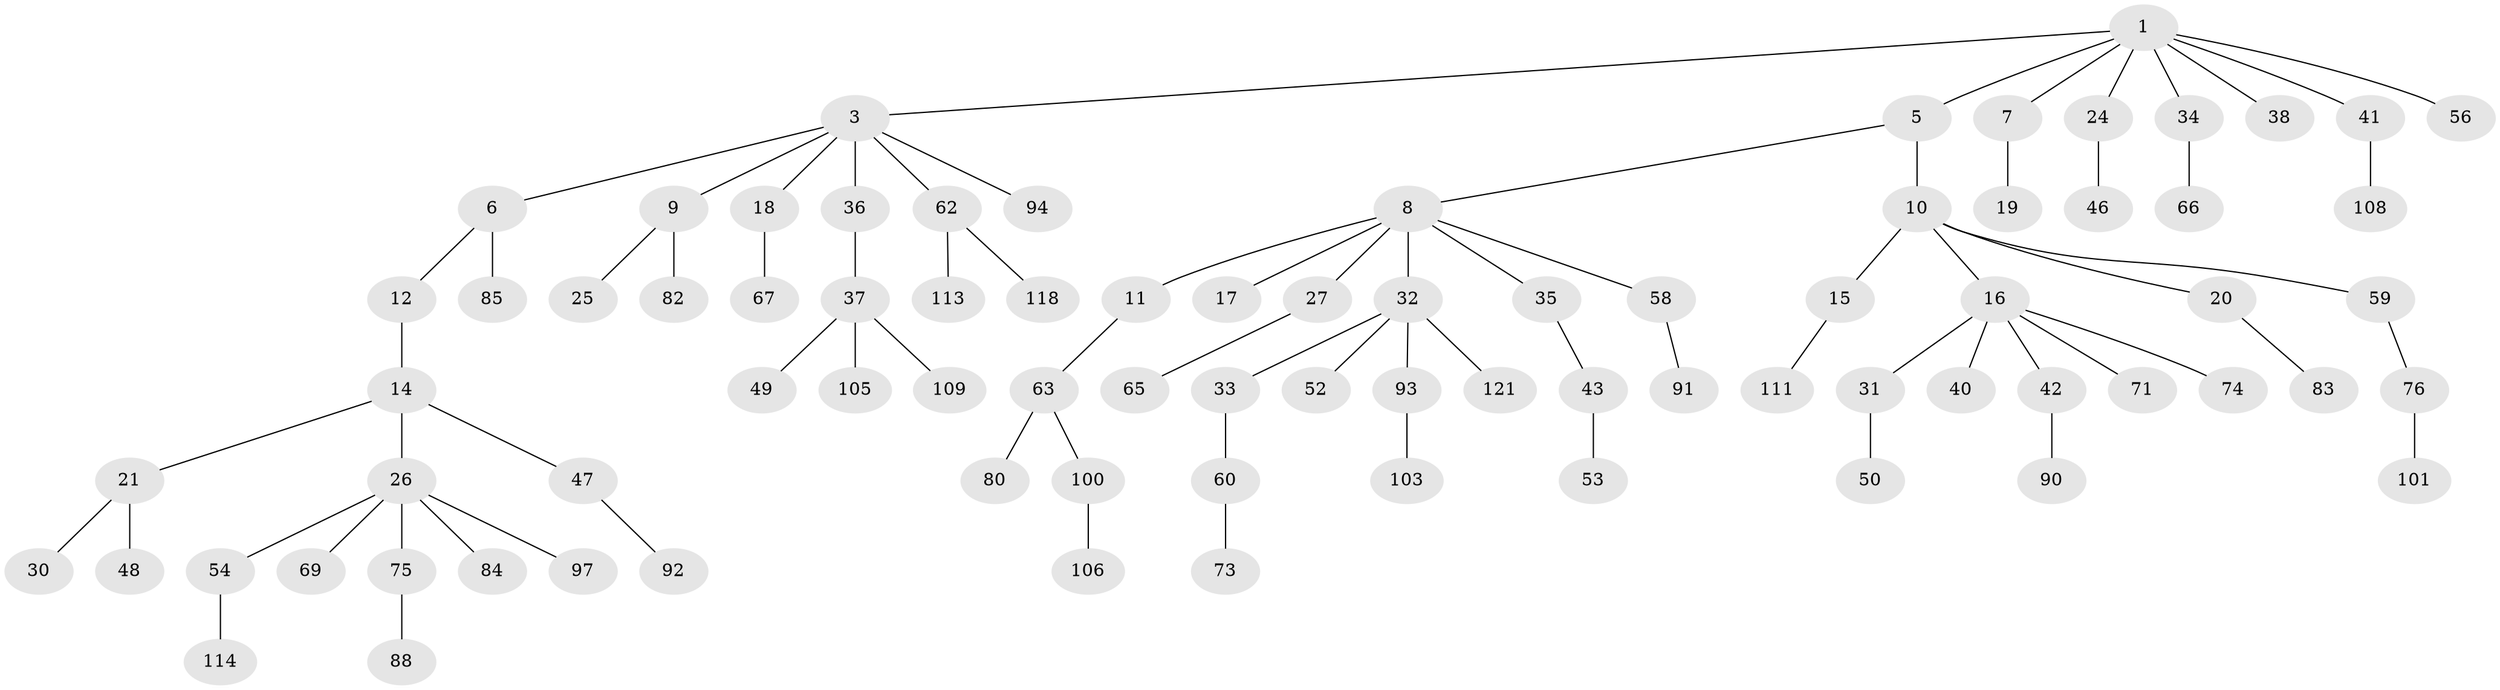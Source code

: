 // original degree distribution, {5: 0.049586776859504134, 4: 0.03305785123966942, 2: 0.33884297520661155, 6: 0.01652892561983471, 3: 0.10743801652892562, 7: 0.008264462809917356, 1: 0.4462809917355372}
// Generated by graph-tools (version 1.1) at 2025/42/03/06/25 10:42:04]
// undirected, 82 vertices, 81 edges
graph export_dot {
graph [start="1"]
  node [color=gray90,style=filled];
  1 [super="+2"];
  3 [super="+4"];
  5 [super="+79"];
  6 [super="+29"];
  7;
  8 [super="+13"];
  9 [super="+81"];
  10 [super="+22"];
  11;
  12;
  14 [super="+39"];
  15 [super="+72"];
  16 [super="+23"];
  17;
  18;
  19 [super="+45"];
  20 [super="+70"];
  21;
  24 [super="+61"];
  25;
  26 [super="+28"];
  27;
  30 [super="+87"];
  31 [super="+99"];
  32 [super="+57"];
  33;
  34 [super="+44"];
  35 [super="+102"];
  36;
  37 [super="+55"];
  38;
  40;
  41 [super="+107"];
  42;
  43;
  46;
  47 [super="+89"];
  48 [super="+51"];
  49;
  50;
  52;
  53 [super="+120"];
  54 [super="+95"];
  56;
  58 [super="+96"];
  59 [super="+68"];
  60;
  62;
  63 [super="+64"];
  65 [super="+77"];
  66;
  67 [super="+98"];
  69;
  71 [super="+119"];
  73;
  74;
  75 [super="+86"];
  76 [super="+78"];
  80;
  82;
  83;
  84;
  85;
  88 [super="+112"];
  90 [super="+104"];
  91;
  92;
  93;
  94;
  97;
  100;
  101 [super="+110"];
  103;
  105;
  106;
  108 [super="+117"];
  109 [super="+115"];
  111;
  113;
  114 [super="+116"];
  118;
  121;
  1 -- 3;
  1 -- 5;
  1 -- 34;
  1 -- 38;
  1 -- 7;
  1 -- 24;
  1 -- 41;
  1 -- 56;
  3 -- 6;
  3 -- 18;
  3 -- 62;
  3 -- 9;
  3 -- 36;
  3 -- 94;
  5 -- 8;
  5 -- 10;
  6 -- 12;
  6 -- 85;
  7 -- 19;
  8 -- 11;
  8 -- 17;
  8 -- 32;
  8 -- 58;
  8 -- 27;
  8 -- 35;
  9 -- 25;
  9 -- 82;
  10 -- 15;
  10 -- 16;
  10 -- 20;
  10 -- 59;
  11 -- 63;
  12 -- 14;
  14 -- 21;
  14 -- 26;
  14 -- 47;
  15 -- 111;
  16 -- 31;
  16 -- 40;
  16 -- 42;
  16 -- 71;
  16 -- 74;
  18 -- 67;
  20 -- 83;
  21 -- 30;
  21 -- 48;
  24 -- 46;
  26 -- 54;
  26 -- 97;
  26 -- 84;
  26 -- 69;
  26 -- 75;
  27 -- 65;
  31 -- 50;
  32 -- 33;
  32 -- 52;
  32 -- 93;
  32 -- 121;
  33 -- 60;
  34 -- 66;
  35 -- 43;
  36 -- 37;
  37 -- 49;
  37 -- 105;
  37 -- 109;
  41 -- 108;
  42 -- 90;
  43 -- 53;
  47 -- 92;
  54 -- 114;
  58 -- 91;
  59 -- 76;
  60 -- 73;
  62 -- 113;
  62 -- 118;
  63 -- 100;
  63 -- 80;
  75 -- 88;
  76 -- 101;
  93 -- 103;
  100 -- 106;
}
